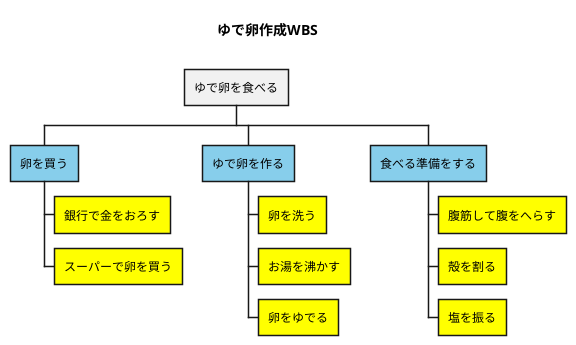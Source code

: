 @startwbs ゆで卵
title 
ゆで卵作成WBS

endtitle
* ゆで卵を食べる
**[#SkyBlue] 卵を買う
***[#Yellow] 銀行で金をおろす
***[#Yellow] スーパーで卵を買う
**[#SkyBlue] ゆで卵を作る
***[#Yellow] 卵を洗う
***[#Yellow] お湯を沸かす
***[#Yellow] 卵をゆでる
**[#SkyBlue] 食べる準備をする
***[#Yellow] 腹筋して腹をへらす
***[#Yellow] 殻を割る
***[#Yellow] 塩を振る

@endwbs
